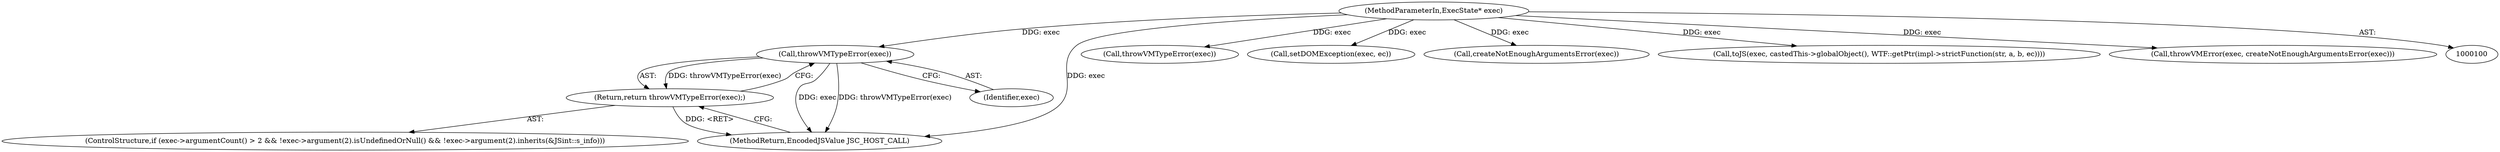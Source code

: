 digraph "0_Chrome_b944f670bb7a8a919daac497a4ea0536c954c201_51@pointer" {
"1000165" [label="(Call,throwVMTypeError(exec))"];
"1000101" [label="(MethodParameterIn,ExecState* exec)"];
"1000164" [label="(Return,return throwVMTypeError(exec);)"];
"1000191" [label="(MethodReturn,EncodedJSValue JSC_HOST_CALL)"];
"1000166" [label="(Identifier,exec)"];
"1000113" [label="(Call,throwVMTypeError(exec))"];
"1000165" [label="(Call,throwVMTypeError(exec))"];
"1000164" [label="(Return,return throwVMTypeError(exec);)"];
"1000185" [label="(Call,setDOMException(exec, ec))"];
"1000134" [label="(Call,createNotEnoughArgumentsError(exec))"];
"1000176" [label="(Call,toJS(exec, castedThis->globalObject(), WTF::getPtr(impl->strictFunction(str, a, b, ec))))"];
"1000132" [label="(Call,throwVMError(exec, createNotEnoughArgumentsError(exec)))"];
"1000101" [label="(MethodParameterIn,ExecState* exec)"];
"1000152" [label="(ControlStructure,if (exec->argumentCount() > 2 && !exec->argument(2).isUndefinedOrNull() && !exec->argument(2).inherits(&JSint::s_info)))"];
"1000165" -> "1000164"  [label="AST: "];
"1000165" -> "1000166"  [label="CFG: "];
"1000166" -> "1000165"  [label="AST: "];
"1000164" -> "1000165"  [label="CFG: "];
"1000165" -> "1000191"  [label="DDG: exec"];
"1000165" -> "1000191"  [label="DDG: throwVMTypeError(exec)"];
"1000165" -> "1000164"  [label="DDG: throwVMTypeError(exec)"];
"1000101" -> "1000165"  [label="DDG: exec"];
"1000101" -> "1000100"  [label="AST: "];
"1000101" -> "1000191"  [label="DDG: exec"];
"1000101" -> "1000113"  [label="DDG: exec"];
"1000101" -> "1000132"  [label="DDG: exec"];
"1000101" -> "1000134"  [label="DDG: exec"];
"1000101" -> "1000176"  [label="DDG: exec"];
"1000101" -> "1000185"  [label="DDG: exec"];
"1000164" -> "1000152"  [label="AST: "];
"1000191" -> "1000164"  [label="CFG: "];
"1000164" -> "1000191"  [label="DDG: <RET>"];
}
